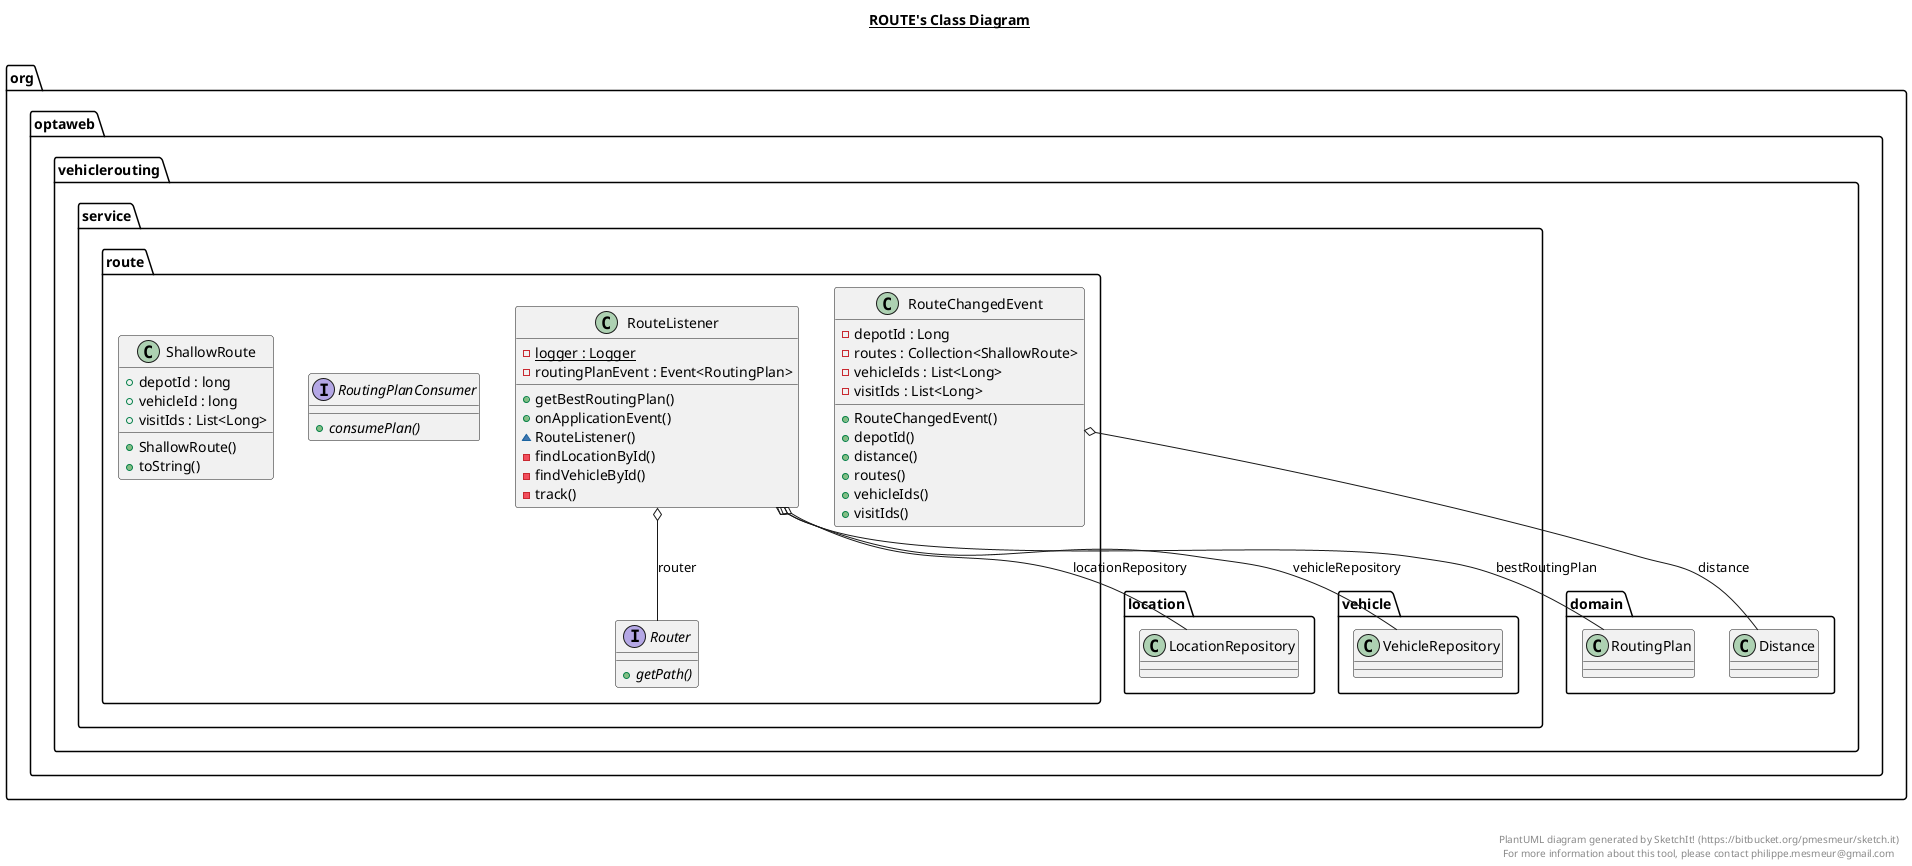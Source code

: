 @startuml

title __ROUTE's Class Diagram__\n

  namespace org.optaweb.vehiclerouting {
    namespace service.route {
      class org.optaweb.vehiclerouting.service.route.RouteChangedEvent {
          - depotId : Long
          - routes : Collection<ShallowRoute>
          - vehicleIds : List<Long>
          - visitIds : List<Long>
          + RouteChangedEvent()
          + depotId()
          + distance()
          + routes()
          + vehicleIds()
          + visitIds()
      }
    }
  }
  

  namespace org.optaweb.vehiclerouting {
    namespace service.route {
      class org.optaweb.vehiclerouting.service.route.RouteListener {
          {static} - logger : Logger
          - routingPlanEvent : Event<RoutingPlan>
          + getBestRoutingPlan()
          + onApplicationEvent()
          ~ RouteListener()
          - findLocationById()
          - findVehicleById()
          - track()
      }
    }
  }
  

  namespace org.optaweb.vehiclerouting {
    namespace service.route {
      interface org.optaweb.vehiclerouting.service.route.Router {
          {abstract} + getPath()
      }
    }
  }
  

  namespace org.optaweb.vehiclerouting {
    namespace service.route {
      interface org.optaweb.vehiclerouting.service.route.RoutingPlanConsumer {
          {abstract} + consumePlan()
      }
    }
  }
  

  namespace org.optaweb.vehiclerouting {
    namespace service.route {
      class org.optaweb.vehiclerouting.service.route.ShallowRoute {
          + depotId : long
          + vehicleId : long
          + visitIds : List<Long>
          + ShallowRoute()
          + toString()
      }
    }
  }
  

  org.optaweb.vehiclerouting.service.route.RouteChangedEvent o-- org.optaweb.vehiclerouting.domain.Distance : distance
  org.optaweb.vehiclerouting.service.route.RouteListener o-- org.optaweb.vehiclerouting.domain.RoutingPlan : bestRoutingPlan
  org.optaweb.vehiclerouting.service.route.RouteListener o-- org.optaweb.vehiclerouting.service.location.LocationRepository : locationRepository
  org.optaweb.vehiclerouting.service.route.RouteListener o-- org.optaweb.vehiclerouting.service.route.Router : router
  org.optaweb.vehiclerouting.service.route.RouteListener o-- org.optaweb.vehiclerouting.service.vehicle.VehicleRepository : vehicleRepository


right footer


PlantUML diagram generated by SketchIt! (https://bitbucket.org/pmesmeur/sketch.it)
For more information about this tool, please contact philippe.mesmeur@gmail.com
endfooter

@enduml
